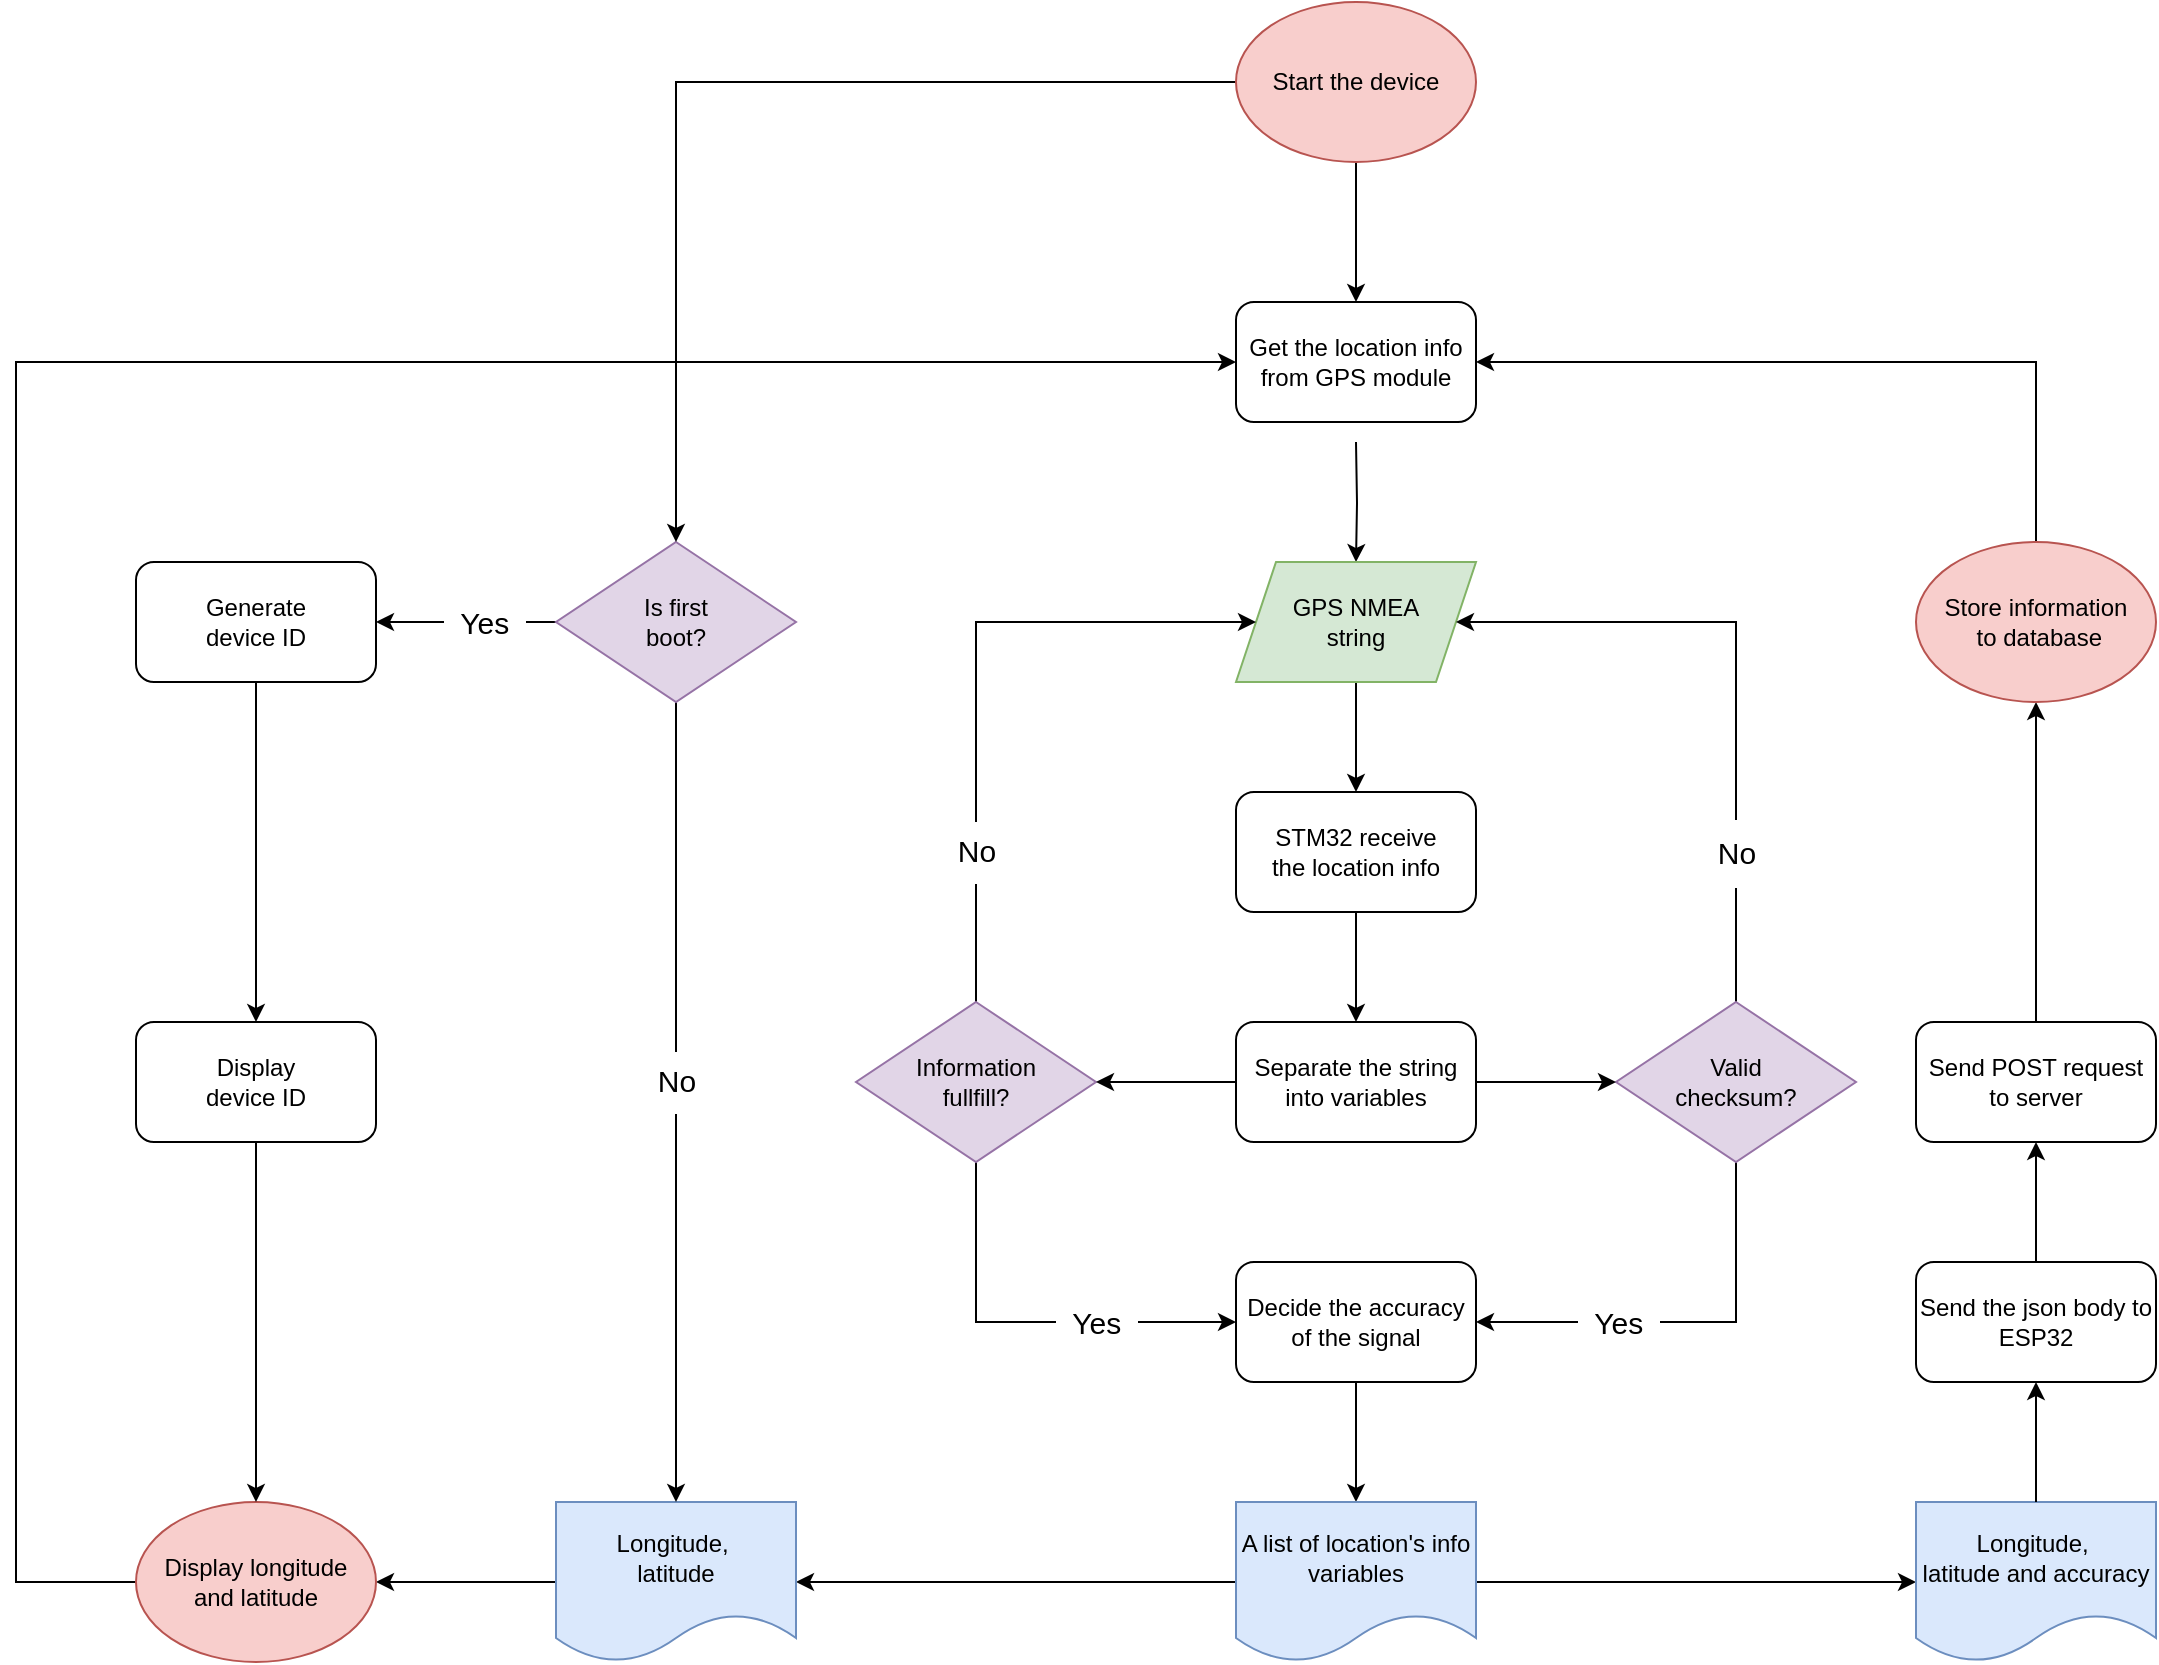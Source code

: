 <mxfile version="24.4.4" type="github">
  <diagram id="C5RBs43oDa-KdzZeNtuy" name="Page-1">
    <mxGraphModel dx="2162" dy="671" grid="1" gridSize="10" guides="1" tooltips="1" connect="1" arrows="1" fold="1" page="1" pageScale="1" pageWidth="827" pageHeight="1169" math="0" shadow="0">
      <root>
        <mxCell id="WIyWlLk6GJQsqaUBKTNV-0" />
        <mxCell id="WIyWlLk6GJQsqaUBKTNV-1" parent="WIyWlLk6GJQsqaUBKTNV-0" />
        <mxCell id="QY73PnqL0mvaGSdbM-cA-14" value="" style="edgeStyle=orthogonalEdgeStyle;rounded=0;orthogonalLoop=1;jettySize=auto;html=1;" parent="WIyWlLk6GJQsqaUBKTNV-1" target="QY73PnqL0mvaGSdbM-cA-1" edge="1">
          <mxGeometry relative="1" as="geometry">
            <mxPoint x="360" y="410.0" as="sourcePoint" />
          </mxGeometry>
        </mxCell>
        <mxCell id="QY73PnqL0mvaGSdbM-cA-37" style="edgeStyle=orthogonalEdgeStyle;rounded=0;orthogonalLoop=1;jettySize=auto;html=1;entryX=1;entryY=0.5;entryDx=0;entryDy=0;" parent="WIyWlLk6GJQsqaUBKTNV-1" source="QY73PnqL0mvaGSdbM-cA-40" target="QY73PnqL0mvaGSdbM-cA-36" edge="1">
          <mxGeometry relative="1" as="geometry">
            <Array as="points">
              <mxPoint x="-120" y="500" />
              <mxPoint x="-120" y="500" />
            </Array>
          </mxGeometry>
        </mxCell>
        <mxCell id="QY73PnqL0mvaGSdbM-cA-43" value="&lt;p style=&quot;line-height: 80%;&quot;&gt;&lt;/p&gt;&lt;font style=&quot;font-size: 15px;&quot;&gt;&amp;nbsp; Yes&amp;nbsp;&amp;nbsp; &lt;br&gt;&lt;/font&gt;&lt;p&gt;&lt;/p&gt;" style="edgeLabel;html=1;align=center;verticalAlign=middle;resizable=0;points=[];" parent="QY73PnqL0mvaGSdbM-cA-37" vertex="1" connectable="0">
          <mxGeometry x="-0.25" y="2" relative="1" as="geometry">
            <mxPoint x="-2" y="-2" as="offset" />
          </mxGeometry>
        </mxCell>
        <mxCell id="QY73PnqL0mvaGSdbM-cA-7" value="" style="edgeStyle=orthogonalEdgeStyle;rounded=0;orthogonalLoop=1;jettySize=auto;html=1;" parent="WIyWlLk6GJQsqaUBKTNV-1" source="QY73PnqL0mvaGSdbM-cA-1" target="QY73PnqL0mvaGSdbM-cA-6" edge="1">
          <mxGeometry relative="1" as="geometry" />
        </mxCell>
        <mxCell id="QY73PnqL0mvaGSdbM-cA-1" value="&lt;div&gt;GPS NMEA&lt;/div&gt;&lt;div&gt;string&lt;br&gt;&lt;/div&gt;" style="shape=parallelogram;perimeter=parallelogramPerimeter;whiteSpace=wrap;html=1;fixedSize=1;fillColor=#d5e8d4;strokeColor=#82b366;" parent="WIyWlLk6GJQsqaUBKTNV-1" vertex="1">
          <mxGeometry x="300" y="470" width="120" height="60" as="geometry" />
        </mxCell>
        <mxCell id="QY73PnqL0mvaGSdbM-cA-10" style="edgeStyle=orthogonalEdgeStyle;rounded=0;orthogonalLoop=1;jettySize=auto;html=1;entryX=1;entryY=0.5;entryDx=0;entryDy=0;" parent="WIyWlLk6GJQsqaUBKTNV-1" source="QY73PnqL0mvaGSdbM-cA-4" target="QY73PnqL0mvaGSdbM-cA-1" edge="1">
          <mxGeometry relative="1" as="geometry">
            <Array as="points">
              <mxPoint x="550" y="500" />
            </Array>
          </mxGeometry>
        </mxCell>
        <mxCell id="QY73PnqL0mvaGSdbM-cA-11" value="&lt;p style=&quot;line-height: 80%;&quot;&gt;&lt;/p&gt;&lt;div style=&quot;font-size: 15px; line-height: 80%;&quot;&gt;No&lt;/div&gt;&lt;p&gt;&lt;/p&gt;" style="edgeLabel;html=1;align=center;verticalAlign=middle;resizable=0;points=[];" parent="QY73PnqL0mvaGSdbM-cA-10" vertex="1" connectable="0">
          <mxGeometry x="-0.688" y="-2" relative="1" as="geometry">
            <mxPoint x="-2" y="-24" as="offset" />
          </mxGeometry>
        </mxCell>
        <mxCell id="QY73PnqL0mvaGSdbM-cA-32" style="edgeStyle=orthogonalEdgeStyle;rounded=0;orthogonalLoop=1;jettySize=auto;html=1;entryX=1;entryY=0.5;entryDx=0;entryDy=0;" parent="WIyWlLk6GJQsqaUBKTNV-1" source="QY73PnqL0mvaGSdbM-cA-4" target="QY73PnqL0mvaGSdbM-cA-24" edge="1">
          <mxGeometry relative="1" as="geometry">
            <Array as="points">
              <mxPoint x="550" y="850" />
            </Array>
          </mxGeometry>
        </mxCell>
        <mxCell id="QY73PnqL0mvaGSdbM-cA-34" value="&lt;font style=&quot;font-size: 15px;&quot;&gt;&amp;nbsp; Yes&amp;nbsp;&amp;nbsp; &lt;br&gt;&lt;/font&gt;" style="edgeLabel;html=1;align=center;verticalAlign=middle;resizable=0;points=[];" parent="QY73PnqL0mvaGSdbM-cA-32" vertex="1" connectable="0">
          <mxGeometry x="0.424" relative="1" as="geometry">
            <mxPoint x="10" as="offset" />
          </mxGeometry>
        </mxCell>
        <mxCell id="QY73PnqL0mvaGSdbM-cA-4" value="&lt;div&gt;Valid&lt;/div&gt;&lt;div&gt;checksum?&lt;br&gt;&lt;/div&gt;" style="rhombus;whiteSpace=wrap;html=1;fillColor=#e1d5e7;strokeColor=#9673a6;" parent="WIyWlLk6GJQsqaUBKTNV-1" vertex="1">
          <mxGeometry x="490" y="690" width="120" height="80" as="geometry" />
        </mxCell>
        <mxCell id="QY73PnqL0mvaGSdbM-cA-8" style="edgeStyle=orthogonalEdgeStyle;rounded=0;orthogonalLoop=1;jettySize=auto;html=1;entryX=0;entryY=0.5;entryDx=0;entryDy=0;" parent="WIyWlLk6GJQsqaUBKTNV-1" source="QY73PnqL0mvaGSdbM-cA-5" target="QY73PnqL0mvaGSdbM-cA-1" edge="1">
          <mxGeometry relative="1" as="geometry">
            <Array as="points">
              <mxPoint x="170" y="500" />
            </Array>
          </mxGeometry>
        </mxCell>
        <mxCell id="QY73PnqL0mvaGSdbM-cA-12" value="&lt;p style=&quot;line-height: 80%;&quot;&gt;&lt;font style=&quot;font-size: 15px;&quot;&gt;No&lt;/font&gt;&lt;/p&gt;" style="edgeLabel;html=1;align=center;verticalAlign=middle;resizable=0;points=[];" parent="QY73PnqL0mvaGSdbM-cA-8" vertex="1" connectable="0">
          <mxGeometry x="-0.634" relative="1" as="geometry">
            <mxPoint y="-15" as="offset" />
          </mxGeometry>
        </mxCell>
        <mxCell id="QY73PnqL0mvaGSdbM-cA-31" style="edgeStyle=orthogonalEdgeStyle;rounded=0;orthogonalLoop=1;jettySize=auto;html=1;entryX=0;entryY=0.5;entryDx=0;entryDy=0;" parent="WIyWlLk6GJQsqaUBKTNV-1" source="QY73PnqL0mvaGSdbM-cA-5" target="QY73PnqL0mvaGSdbM-cA-24" edge="1">
          <mxGeometry relative="1" as="geometry">
            <Array as="points">
              <mxPoint x="170" y="850" />
            </Array>
          </mxGeometry>
        </mxCell>
        <mxCell id="QY73PnqL0mvaGSdbM-cA-33" value="&lt;font style=&quot;font-size: 15px;&quot;&gt;&amp;nbsp; Yes&amp;nbsp;&amp;nbsp; &lt;br&gt;&lt;/font&gt;" style="edgeLabel;html=1;align=center;verticalAlign=middle;resizable=0;points=[];" parent="QY73PnqL0mvaGSdbM-cA-31" vertex="1" connectable="0">
          <mxGeometry x="0.229" y="-1" relative="1" as="geometry">
            <mxPoint x="11" y="-1" as="offset" />
          </mxGeometry>
        </mxCell>
        <mxCell id="QY73PnqL0mvaGSdbM-cA-5" value="&lt;div&gt;Information&lt;/div&gt;&lt;div&gt;fullfill?&lt;br&gt;&lt;/div&gt;" style="rhombus;whiteSpace=wrap;html=1;fillColor=#e1d5e7;strokeColor=#9673a6;" parent="WIyWlLk6GJQsqaUBKTNV-1" vertex="1">
          <mxGeometry x="110" y="690" width="120" height="80" as="geometry" />
        </mxCell>
        <mxCell id="QY73PnqL0mvaGSdbM-cA-21" value="" style="edgeStyle=orthogonalEdgeStyle;rounded=0;orthogonalLoop=1;jettySize=auto;html=1;" parent="WIyWlLk6GJQsqaUBKTNV-1" source="QY73PnqL0mvaGSdbM-cA-6" target="QY73PnqL0mvaGSdbM-cA-13" edge="1">
          <mxGeometry relative="1" as="geometry" />
        </mxCell>
        <mxCell id="QY73PnqL0mvaGSdbM-cA-6" value="&lt;div&gt;STM32 receive&lt;/div&gt;&lt;div&gt;the location info&lt;br&gt;&lt;/div&gt;" style="rounded=1;whiteSpace=wrap;html=1;" parent="WIyWlLk6GJQsqaUBKTNV-1" vertex="1">
          <mxGeometry x="300" y="585" width="120" height="60" as="geometry" />
        </mxCell>
        <mxCell id="QY73PnqL0mvaGSdbM-cA-22" value="" style="edgeStyle=orthogonalEdgeStyle;rounded=0;orthogonalLoop=1;jettySize=auto;html=1;" parent="WIyWlLk6GJQsqaUBKTNV-1" source="QY73PnqL0mvaGSdbM-cA-13" target="QY73PnqL0mvaGSdbM-cA-5" edge="1">
          <mxGeometry relative="1" as="geometry" />
        </mxCell>
        <mxCell id="QY73PnqL0mvaGSdbM-cA-23" value="" style="edgeStyle=orthogonalEdgeStyle;rounded=0;orthogonalLoop=1;jettySize=auto;html=1;" parent="WIyWlLk6GJQsqaUBKTNV-1" source="QY73PnqL0mvaGSdbM-cA-13" target="QY73PnqL0mvaGSdbM-cA-4" edge="1">
          <mxGeometry relative="1" as="geometry" />
        </mxCell>
        <mxCell id="QY73PnqL0mvaGSdbM-cA-13" value="Separate the string into variables" style="rounded=1;whiteSpace=wrap;html=1;" parent="WIyWlLk6GJQsqaUBKTNV-1" vertex="1">
          <mxGeometry x="300" y="700" width="120" height="60" as="geometry" />
        </mxCell>
        <mxCell id="QY73PnqL0mvaGSdbM-cA-29" value="" style="edgeStyle=orthogonalEdgeStyle;rounded=0;orthogonalLoop=1;jettySize=auto;html=1;" parent="WIyWlLk6GJQsqaUBKTNV-1" source="QY73PnqL0mvaGSdbM-cA-24" target="QY73PnqL0mvaGSdbM-cA-28" edge="1">
          <mxGeometry relative="1" as="geometry" />
        </mxCell>
        <mxCell id="QY73PnqL0mvaGSdbM-cA-24" value="Decide the accuracy of the signal" style="rounded=1;whiteSpace=wrap;html=1;" parent="WIyWlLk6GJQsqaUBKTNV-1" vertex="1">
          <mxGeometry x="300" y="820" width="120" height="60" as="geometry" />
        </mxCell>
        <mxCell id="QY73PnqL0mvaGSdbM-cA-39" style="edgeStyle=orthogonalEdgeStyle;rounded=0;orthogonalLoop=1;jettySize=auto;html=1;entryX=1;entryY=0.5;entryDx=0;entryDy=0;" parent="WIyWlLk6GJQsqaUBKTNV-1" source="QY73PnqL0mvaGSdbM-cA-28" target="QY73PnqL0mvaGSdbM-cA-35" edge="1">
          <mxGeometry relative="1" as="geometry" />
        </mxCell>
        <mxCell id="QY73PnqL0mvaGSdbM-cA-52" style="edgeStyle=orthogonalEdgeStyle;rounded=0;orthogonalLoop=1;jettySize=auto;html=1;entryX=0;entryY=0.5;entryDx=0;entryDy=0;" parent="WIyWlLk6GJQsqaUBKTNV-1" source="QY73PnqL0mvaGSdbM-cA-28" target="QY73PnqL0mvaGSdbM-cA-51" edge="1">
          <mxGeometry relative="1" as="geometry" />
        </mxCell>
        <mxCell id="QY73PnqL0mvaGSdbM-cA-28" value="A list of location&#39;s info variables" style="shape=document;whiteSpace=wrap;html=1;boundedLbl=1;fillColor=#dae8fc;strokeColor=#6c8ebf;" parent="WIyWlLk6GJQsqaUBKTNV-1" vertex="1">
          <mxGeometry x="300" y="940" width="120" height="80" as="geometry" />
        </mxCell>
        <mxCell id="QY73PnqL0mvaGSdbM-cA-45" style="edgeStyle=orthogonalEdgeStyle;rounded=0;orthogonalLoop=1;jettySize=auto;html=1;entryX=1;entryY=0.5;entryDx=0;entryDy=0;" parent="WIyWlLk6GJQsqaUBKTNV-1" source="QY73PnqL0mvaGSdbM-cA-35" target="QY73PnqL0mvaGSdbM-cA-44" edge="1">
          <mxGeometry relative="1" as="geometry" />
        </mxCell>
        <mxCell id="QY73PnqL0mvaGSdbM-cA-35" value="&lt;div&gt;Longitude,&amp;nbsp;&lt;/div&gt;&lt;div&gt;latitude&lt;/div&gt;" style="shape=document;whiteSpace=wrap;html=1;boundedLbl=1;fillColor=#dae8fc;strokeColor=#6c8ebf;" parent="WIyWlLk6GJQsqaUBKTNV-1" vertex="1">
          <mxGeometry x="-40" y="940" width="120" height="80" as="geometry" />
        </mxCell>
        <mxCell id="QY73PnqL0mvaGSdbM-cA-47" style="edgeStyle=orthogonalEdgeStyle;rounded=0;orthogonalLoop=1;jettySize=auto;html=1;entryX=0.5;entryY=0;entryDx=0;entryDy=0;" parent="WIyWlLk6GJQsqaUBKTNV-1" source="QY73PnqL0mvaGSdbM-cA-36" target="QY73PnqL0mvaGSdbM-cA-46" edge="1">
          <mxGeometry relative="1" as="geometry" />
        </mxCell>
        <mxCell id="QY73PnqL0mvaGSdbM-cA-36" value="&lt;div&gt;Generate&lt;/div&gt;&lt;div&gt;device ID&lt;br&gt;&lt;/div&gt;" style="rounded=1;whiteSpace=wrap;html=1;" parent="WIyWlLk6GJQsqaUBKTNV-1" vertex="1">
          <mxGeometry x="-250" y="470" width="120" height="60" as="geometry" />
        </mxCell>
        <mxCell id="QY73PnqL0mvaGSdbM-cA-49" style="edgeStyle=orthogonalEdgeStyle;rounded=0;orthogonalLoop=1;jettySize=auto;html=1;entryX=0.5;entryY=0;entryDx=0;entryDy=0;" parent="WIyWlLk6GJQsqaUBKTNV-1" source="QY73PnqL0mvaGSdbM-cA-40" target="QY73PnqL0mvaGSdbM-cA-35" edge="1">
          <mxGeometry relative="1" as="geometry" />
        </mxCell>
        <mxCell id="QY73PnqL0mvaGSdbM-cA-50" value="&lt;p style=&quot;line-height: 80%;&quot;&gt;&lt;font style=&quot;font-size: 15px;&quot;&gt;No&lt;/font&gt;&lt;/p&gt;" style="edgeLabel;html=1;align=center;verticalAlign=middle;resizable=0;points=[];" parent="QY73PnqL0mvaGSdbM-cA-49" vertex="1" connectable="0">
          <mxGeometry x="-0.06" y="1" relative="1" as="geometry">
            <mxPoint x="-1" y="2" as="offset" />
          </mxGeometry>
        </mxCell>
        <mxCell id="QY73PnqL0mvaGSdbM-cA-40" value="&lt;div&gt;Is first&lt;/div&gt;&lt;div&gt;boot?&lt;br&gt;&lt;/div&gt;" style="rhombus;whiteSpace=wrap;html=1;fillColor=#e1d5e7;strokeColor=#9673a6;" parent="WIyWlLk6GJQsqaUBKTNV-1" vertex="1">
          <mxGeometry x="-40" y="460" width="120" height="80" as="geometry" />
        </mxCell>
        <mxCell id="QY73PnqL0mvaGSdbM-cA-63" style="edgeStyle=orthogonalEdgeStyle;rounded=0;orthogonalLoop=1;jettySize=auto;html=1;entryX=0;entryY=0.5;entryDx=0;entryDy=0;" parent="WIyWlLk6GJQsqaUBKTNV-1" source="QY73PnqL0mvaGSdbM-cA-44" target="QY73PnqL0mvaGSdbM-cA-59" edge="1">
          <mxGeometry relative="1" as="geometry">
            <Array as="points">
              <mxPoint x="-310" y="980" />
              <mxPoint x="-310" y="370" />
            </Array>
          </mxGeometry>
        </mxCell>
        <mxCell id="QY73PnqL0mvaGSdbM-cA-44" value="&lt;div&gt;Display longitude&lt;/div&gt;&lt;div&gt;and latitude&lt;br&gt;&lt;/div&gt;" style="ellipse;whiteSpace=wrap;html=1;fillColor=#f8cecc;strokeColor=#b85450;" parent="WIyWlLk6GJQsqaUBKTNV-1" vertex="1">
          <mxGeometry x="-250" y="940" width="120" height="80" as="geometry" />
        </mxCell>
        <mxCell id="QY73PnqL0mvaGSdbM-cA-48" style="edgeStyle=orthogonalEdgeStyle;rounded=0;orthogonalLoop=1;jettySize=auto;html=1;entryX=0.5;entryY=0;entryDx=0;entryDy=0;" parent="WIyWlLk6GJQsqaUBKTNV-1" source="QY73PnqL0mvaGSdbM-cA-46" target="QY73PnqL0mvaGSdbM-cA-44" edge="1">
          <mxGeometry relative="1" as="geometry" />
        </mxCell>
        <mxCell id="QY73PnqL0mvaGSdbM-cA-46" value="&lt;div&gt;Display&lt;/div&gt;&lt;div&gt;device ID&lt;br&gt;&lt;/div&gt;" style="rounded=1;whiteSpace=wrap;html=1;" parent="WIyWlLk6GJQsqaUBKTNV-1" vertex="1">
          <mxGeometry x="-250" y="700" width="120" height="60" as="geometry" />
        </mxCell>
        <mxCell id="QY73PnqL0mvaGSdbM-cA-54" style="edgeStyle=orthogonalEdgeStyle;rounded=0;orthogonalLoop=1;jettySize=auto;html=1;entryX=0.5;entryY=1;entryDx=0;entryDy=0;" parent="WIyWlLk6GJQsqaUBKTNV-1" source="pXei60b-Qogo5Ht7O9Yc-0" target="QY73PnqL0mvaGSdbM-cA-53" edge="1">
          <mxGeometry relative="1" as="geometry" />
        </mxCell>
        <mxCell id="QY73PnqL0mvaGSdbM-cA-51" value="&lt;div&gt;Longitude,&amp;nbsp;&lt;/div&gt;&lt;div&gt;latitude and accuracy&lt;br&gt;&lt;/div&gt;" style="shape=document;whiteSpace=wrap;html=1;boundedLbl=1;fillColor=#dae8fc;strokeColor=#6c8ebf;" parent="WIyWlLk6GJQsqaUBKTNV-1" vertex="1">
          <mxGeometry x="640" y="940" width="120" height="80" as="geometry" />
        </mxCell>
        <mxCell id="QY73PnqL0mvaGSdbM-cA-57" style="edgeStyle=orthogonalEdgeStyle;rounded=0;orthogonalLoop=1;jettySize=auto;html=1;entryX=0.5;entryY=1;entryDx=0;entryDy=0;" parent="WIyWlLk6GJQsqaUBKTNV-1" source="QY73PnqL0mvaGSdbM-cA-53" target="QY73PnqL0mvaGSdbM-cA-56" edge="1">
          <mxGeometry relative="1" as="geometry" />
        </mxCell>
        <mxCell id="QY73PnqL0mvaGSdbM-cA-53" value="Send POST request to server" style="rounded=1;whiteSpace=wrap;html=1;" parent="WIyWlLk6GJQsqaUBKTNV-1" vertex="1">
          <mxGeometry x="640" y="700" width="120" height="60" as="geometry" />
        </mxCell>
        <mxCell id="QY73PnqL0mvaGSdbM-cA-62" style="edgeStyle=orthogonalEdgeStyle;rounded=0;orthogonalLoop=1;jettySize=auto;html=1;entryX=1;entryY=0.5;entryDx=0;entryDy=0;" parent="WIyWlLk6GJQsqaUBKTNV-1" source="QY73PnqL0mvaGSdbM-cA-56" target="QY73PnqL0mvaGSdbM-cA-59" edge="1">
          <mxGeometry relative="1" as="geometry">
            <Array as="points">
              <mxPoint x="700" y="370" />
            </Array>
          </mxGeometry>
        </mxCell>
        <mxCell id="QY73PnqL0mvaGSdbM-cA-56" value="&lt;div&gt;Store information&lt;/div&gt;&lt;div&gt;&amp;nbsp;to database&lt;/div&gt;" style="ellipse;whiteSpace=wrap;html=1;fillColor=#f8cecc;strokeColor=#b85450;" parent="WIyWlLk6GJQsqaUBKTNV-1" vertex="1">
          <mxGeometry x="640" y="460" width="120" height="80" as="geometry" />
        </mxCell>
        <mxCell id="QY73PnqL0mvaGSdbM-cA-60" value="" style="edgeStyle=orthogonalEdgeStyle;rounded=0;orthogonalLoop=1;jettySize=auto;html=1;" parent="WIyWlLk6GJQsqaUBKTNV-1" source="QY73PnqL0mvaGSdbM-cA-58" target="QY73PnqL0mvaGSdbM-cA-59" edge="1">
          <mxGeometry relative="1" as="geometry" />
        </mxCell>
        <mxCell id="QY73PnqL0mvaGSdbM-cA-61" style="edgeStyle=orthogonalEdgeStyle;rounded=0;orthogonalLoop=1;jettySize=auto;html=1;entryX=0.5;entryY=0;entryDx=0;entryDy=0;" parent="WIyWlLk6GJQsqaUBKTNV-1" source="QY73PnqL0mvaGSdbM-cA-58" target="QY73PnqL0mvaGSdbM-cA-40" edge="1">
          <mxGeometry relative="1" as="geometry" />
        </mxCell>
        <mxCell id="QY73PnqL0mvaGSdbM-cA-58" value="Start the device" style="ellipse;whiteSpace=wrap;html=1;fillColor=#f8cecc;strokeColor=#b85450;" parent="WIyWlLk6GJQsqaUBKTNV-1" vertex="1">
          <mxGeometry x="300" y="190" width="120" height="80" as="geometry" />
        </mxCell>
        <mxCell id="QY73PnqL0mvaGSdbM-cA-59" value="Get the location info from GPS module" style="rounded=1;whiteSpace=wrap;html=1;" parent="WIyWlLk6GJQsqaUBKTNV-1" vertex="1">
          <mxGeometry x="300" y="340" width="120" height="60" as="geometry" />
        </mxCell>
        <mxCell id="pXei60b-Qogo5Ht7O9Yc-1" value="" style="edgeStyle=orthogonalEdgeStyle;rounded=0;orthogonalLoop=1;jettySize=auto;html=1;entryX=0.5;entryY=1;entryDx=0;entryDy=0;" edge="1" parent="WIyWlLk6GJQsqaUBKTNV-1" source="QY73PnqL0mvaGSdbM-cA-51" target="pXei60b-Qogo5Ht7O9Yc-0">
          <mxGeometry relative="1" as="geometry">
            <mxPoint x="700" y="940" as="sourcePoint" />
            <mxPoint x="700" y="660" as="targetPoint" />
          </mxGeometry>
        </mxCell>
        <mxCell id="pXei60b-Qogo5Ht7O9Yc-0" value="Send the json body to ESP32" style="rounded=1;whiteSpace=wrap;html=1;" vertex="1" parent="WIyWlLk6GJQsqaUBKTNV-1">
          <mxGeometry x="640" y="820" width="120" height="60" as="geometry" />
        </mxCell>
      </root>
    </mxGraphModel>
  </diagram>
</mxfile>
